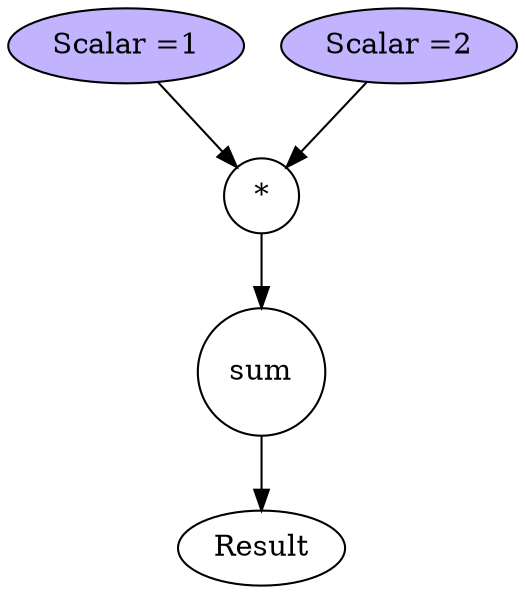 digraph sum_diff_1{
	1 [label="sum", shape=circle];
	2 [label="*", shape=circle];
	3 [label="Scalar =1", style="filled", fillcolor=".7 .3 1.0"];
	4 [label="Scalar =2", style="filled", fillcolor=".7 .3 1.0"];
	1 -> Result ;
	2 -> 1;
	3 -> 2;
	4 -> 2;
}